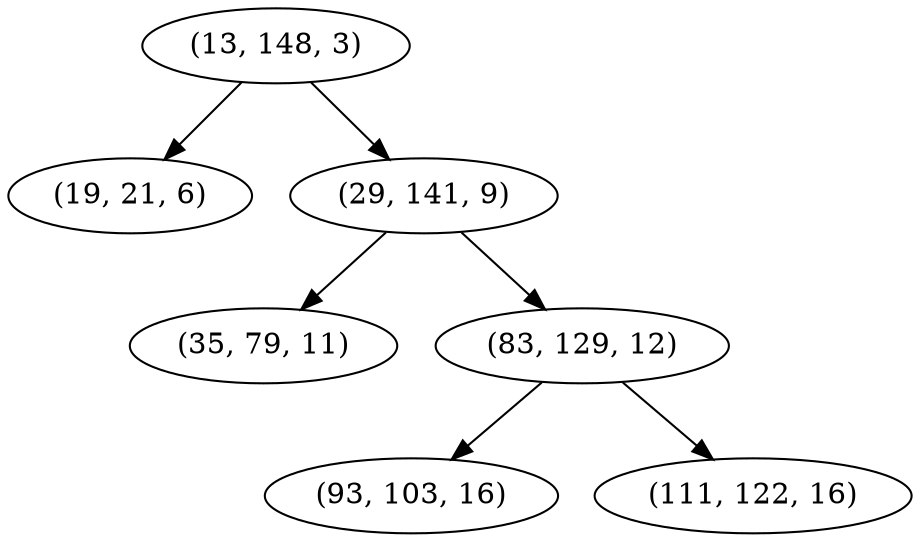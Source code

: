 digraph tree {
    "(13, 148, 3)";
    "(19, 21, 6)";
    "(29, 141, 9)";
    "(35, 79, 11)";
    "(83, 129, 12)";
    "(93, 103, 16)";
    "(111, 122, 16)";
    "(13, 148, 3)" -> "(19, 21, 6)";
    "(13, 148, 3)" -> "(29, 141, 9)";
    "(29, 141, 9)" -> "(35, 79, 11)";
    "(29, 141, 9)" -> "(83, 129, 12)";
    "(83, 129, 12)" -> "(93, 103, 16)";
    "(83, 129, 12)" -> "(111, 122, 16)";
}
